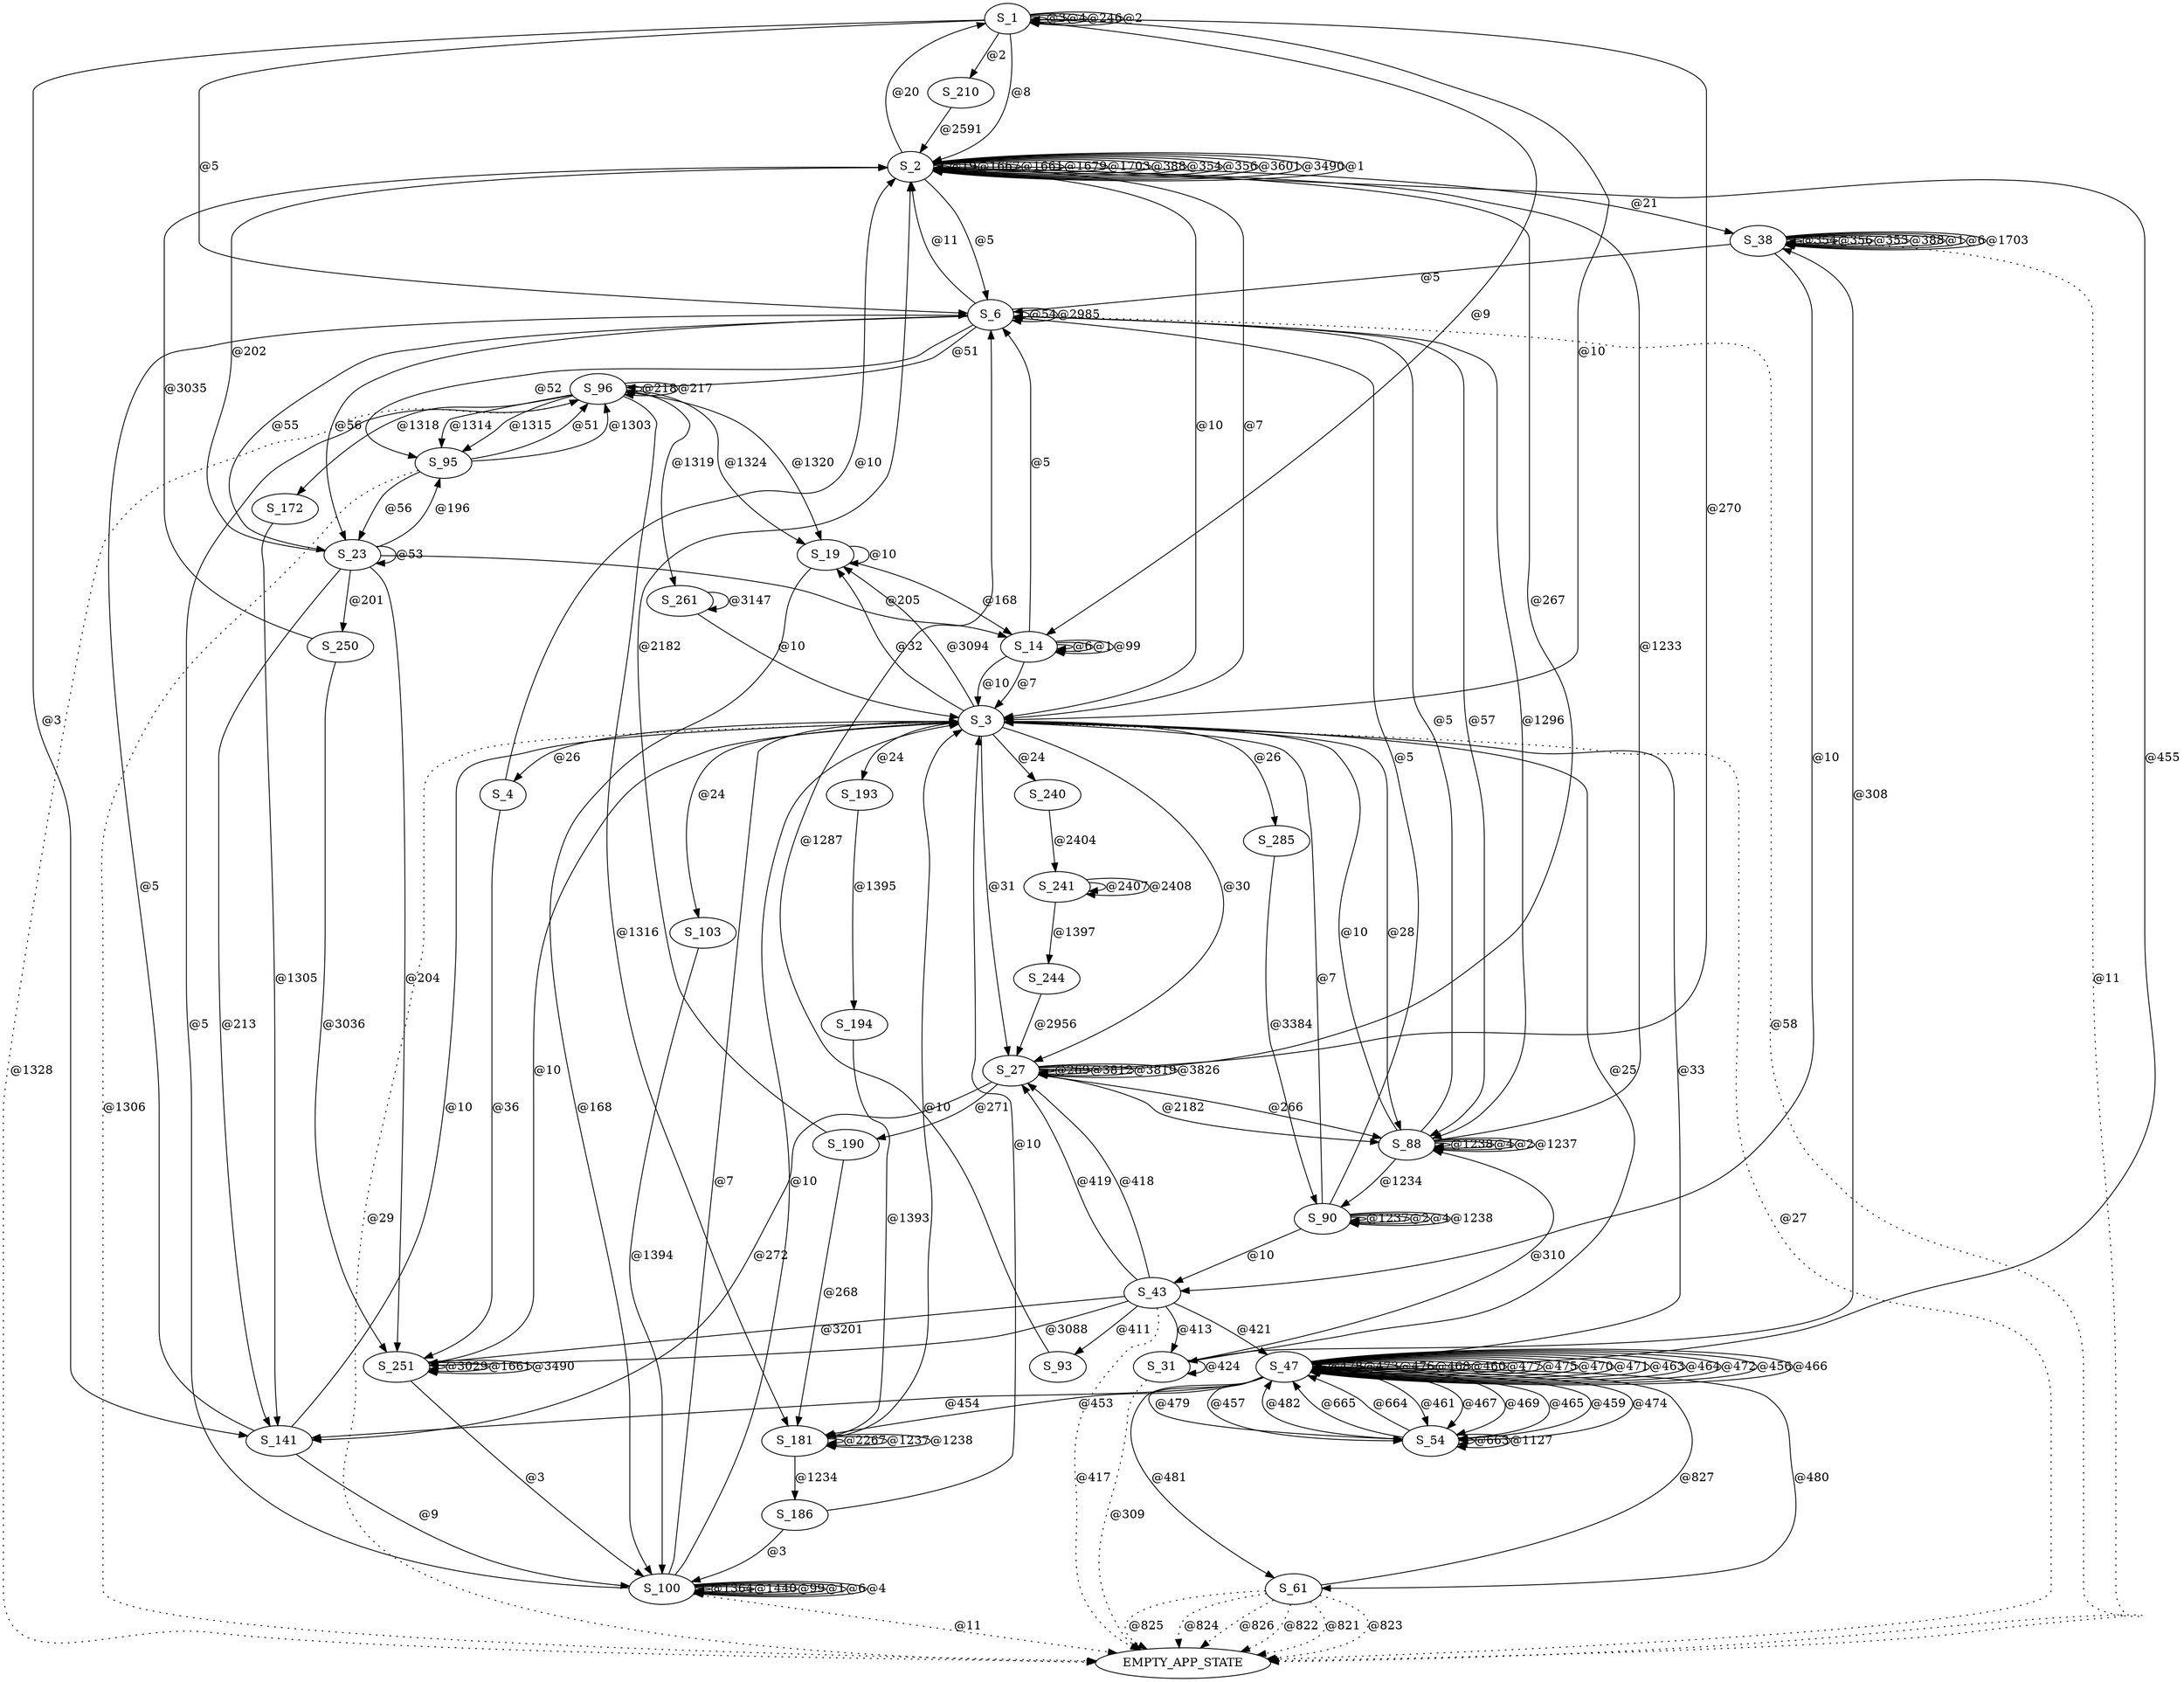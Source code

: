 digraph graphtest {
  S_1 -> S_2  [ label="@8"] ;
  S_1 -> S_1  [ label="@3"] ;
  S_1 -> S_1  [ label="@4"] ;
  S_1 -> S_14  [ label="@9"] ;
  S_1 -> S_1  [ label="@246"] ;
  S_1 -> S_3  [ label="@10"] ;
  S_1 -> S_1  [ label="@2"] ;
  S_1 -> S_6  [ label="@5"] ;
  S_1 -> S_141  [ label="@3"] ;
  S_1 -> S_210  [ label="@2"] ;
  S_2 -> S_3  [ label="@10"] ;
  S_2 -> S_6  [ label="@5"] ;
  S_2 -> S_3  [ label="@7"] ;
  S_2 -> S_2  [ label="@19"] ;
  S_2 -> S_38  [ label="@21"] ;
  S_2 -> S_1  [ label="@20"] ;
  S_2 -> S_2  [ label="@1667"] ;
  S_2 -> S_2  [ label="@1661"] ;
  S_2 -> S_2  [ label="@1679"] ;
  S_2 -> S_2  [ label="@1703"] ;
  S_2 -> S_2  [ label="@388"] ;
  S_2 -> S_2  [ label="@354"] ;
  S_2 -> S_2  [ label="@356"] ;
  S_2 -> S_2  [ label="@3601"] ;
  S_2 -> S_2  [ label="@3490"] ;
  S_2 -> S_2  [ label="@1"] ;
  S_3 -> S_4  [ label="@26"] ;
  S_3 -> EMPTY_APP_STATE  [ style=dotted,label="@29"] ;
  S_3 -> S_19  [ label="@32"] ;
  S_3 -> S_27  [ label="@31"] ;
  S_3 -> S_31  [ label="@25"] ;
  S_3 -> S_88  [ label="@28"] ;
  S_3 -> S_103  [ label="@24"] ;
  S_3 -> S_47  [ label="@33"] ;
  S_3 -> EMPTY_APP_STATE  [ style=dotted,label="@27"] ;
  S_3 -> S_27  [ label="@30"] ;
  S_3 -> S_193  [ label="@24"] ;
  S_3 -> S_240  [ label="@24"] ;
  S_3 -> S_19  [ label="@3094"] ;
  S_3 -> S_285  [ label="@26"] ;
  S_4 -> S_2  [ label="@10"] ;
  S_4 -> S_251  [ label="@36"] ;
  S_6 -> S_2  [ label="@11"] ;
  S_6 -> S_23  [ label="@56"] ;
  S_6 -> S_95  [ label="@52"] ;
  S_6 -> S_88  [ label="@57"] ;
  S_6 -> EMPTY_APP_STATE  [ style=dotted,label="@58"] ;
  S_6 -> S_88  [ label="@1296"] ;
  S_6 -> S_23  [ label="@55"] ;
  S_6 -> S_6  [ label="@54"] ;
  S_6 -> S_96  [ label="@51"] ;
  S_6 -> S_6  [ label="@2985"] ;
  S_14 -> S_14  [ label="@6"] ;
  S_14 -> S_14  [ label="@1"] ;
  S_14 -> S_14  [ label="@99"] ;
  S_14 -> S_3  [ label="@10"] ;
  S_14 -> S_6  [ label="@5"] ;
  S_14 -> S_3  [ label="@7"] ;
  S_19 -> S_19  [ label="@10"] ;
  S_19 -> S_14  [ label="@168"] ;
  S_19 -> S_100  [ label="@168"] ;
  S_23 -> S_23  [ label="@53"] ;
  S_23 -> S_14  [ label="@205"] ;
  S_23 -> S_2  [ label="@202"] ;
  S_23 -> S_141  [ label="@213"] ;
  S_23 -> S_95  [ label="@196"] ;
  S_23 -> S_250  [ label="@201"] ;
  S_23 -> S_251  [ label="@204"] ;
  S_27 -> S_1  [ label="@270"] ;
  S_27 -> S_141  [ label="@272"] ;
  S_27 -> S_27  [ label="@269"] ;
  S_27 -> S_190  [ label="@271"] ;
  S_27 -> S_88  [ label="@266"] ;
  S_27 -> S_88  [ label="@2182"] ;
  S_27 -> S_2  [ label="@267"] ;
  S_27 -> S_27  [ label="@3812"] ;
  S_27 -> S_27  [ label="@3819"] ;
  S_27 -> S_27  [ label="@3826"] ;
  S_31 -> EMPTY_APP_STATE  [ style=dotted,label="@309"] ;
  S_31 -> S_38  [ label="@308"] ;
  S_31 -> S_31  [ label="@424"] ;
  S_31 -> S_88  [ label="@310"] ;
  S_38 -> S_38  [ label="@354"] ;
  S_38 -> S_38  [ label="@356"] ;
  S_38 -> S_38  [ label="@353"] ;
  S_38 -> S_38  [ label="@388"] ;
  S_38 -> S_43  [ label="@10"] ;
  S_38 -> S_38  [ label="@1"] ;
  S_38 -> S_38  [ label="@6"] ;
  S_38 -> EMPTY_APP_STATE  [ style=dotted,label="@11"] ;
  S_38 -> S_6  [ label="@5"] ;
  S_38 -> S_38  [ label="@1703"] ;
  S_43 -> S_31  [ label="@413"] ;
  S_43 -> S_47  [ label="@421"] ;
  S_43 -> EMPTY_APP_STATE  [ style=dotted,label="@417"] ;
  S_43 -> S_93  [ label="@411"] ;
  S_43 -> S_251  [ label="@3088"] ;
  S_43 -> S_251  [ label="@3201"] ;
  S_43 -> S_27  [ label="@419"] ;
  S_43 -> S_27  [ label="@418"] ;
  S_47 -> S_47  [ label="@478"] ;
  S_47 -> S_47  [ label="@473"] ;
  S_47 -> S_47  [ label="@476"] ;
  S_47 -> S_47  [ label="@468"] ;
  S_47 -> S_47  [ label="@460"] ;
  S_47 -> S_47  [ label="@477"] ;
  S_47 -> S_54  [ label="@461"] ;
  S_47 -> S_54  [ label="@467"] ;
  S_47 -> S_47  [ label="@475"] ;
  S_47 -> S_47  [ label="@470"] ;
  S_47 -> S_47  [ label="@471"] ;
  S_47 -> S_61  [ label="@480"] ;
  S_47 -> S_54  [ label="@469"] ;
  S_47 -> S_47  [ label="@463"] ;
  S_47 -> S_47  [ label="@464"] ;
  S_47 -> S_47  [ label="@472"] ;
  S_47 -> S_54  [ label="@465"] ;
  S_47 -> S_54  [ label="@459"] ;
  S_47 -> S_54  [ label="@474"] ;
  S_47 -> S_54  [ label="@479"] ;
  S_47 -> S_54  [ label="@457"] ;
  S_47 -> S_2  [ label="@455"] ;
  S_47 -> S_47  [ label="@456"] ;
  S_47 -> S_61  [ label="@481"] ;
  S_47 -> S_47  [ label="@466"] ;
  S_47 -> S_141  [ label="@454"] ;
  S_47 -> S_181  [ label="@453"] ;
  S_54 -> S_47  [ label="@482"] ;
  S_54 -> S_47  [ label="@665"] ;
  S_54 -> S_47  [ label="@664"] ;
  S_54 -> S_54  [ label="@663"] ;
  S_54 -> S_54  [ label="@1127"] ;
  S_61 -> S_47  [ label="@827"] ;
  S_61 -> EMPTY_APP_STATE  [ style=dotted,label="@825"] ;
  S_61 -> EMPTY_APP_STATE  [ style=dotted,label="@824"] ;
  S_61 -> EMPTY_APP_STATE  [ style=dotted,label="@826"] ;
  S_61 -> EMPTY_APP_STATE  [ style=dotted,label="@822"] ;
  S_61 -> EMPTY_APP_STATE  [ style=dotted,label="@821"] ;
  S_61 -> EMPTY_APP_STATE  [ style=dotted,label="@823"] ;
  S_88 -> S_88  [ label="@1238"] ;
  S_88 -> S_90  [ label="@1234"] ;
  S_88 -> S_2  [ label="@1233"] ;
  S_88 -> S_88  [ label="@4"] ;
  S_88 -> S_88  [ label="@2"] ;
  S_88 -> S_88  [ label="@1237"] ;
  S_88 -> S_3  [ label="@10"] ;
  S_88 -> S_6  [ label="@5"] ;
  S_90 -> S_90  [ label="@1237"] ;
  S_90 -> S_43  [ label="@10"] ;
  S_90 -> S_90  [ label="@2"] ;
  S_90 -> S_90  [ label="@4"] ;
  S_90 -> S_3  [ label="@7"] ;
  S_90 -> S_90  [ label="@1238"] ;
  S_90 -> S_6  [ label="@5"] ;
  S_93 -> S_6  [ label="@1287"] ;
  S_95 -> S_96  [ label="@51"] ;
  S_95 -> S_96  [ label="@1303"] ;
  S_95 -> EMPTY_APP_STATE  [ style=dotted,label="@1306"] ;
  S_95 -> S_23  [ label="@56"] ;
  S_96 -> S_96  [ label="@218"] ;
  S_96 -> S_19  [ label="@1320"] ;
  S_96 -> S_19  [ label="@1324"] ;
  S_96 -> S_96  [ label="@217"] ;
  S_96 -> EMPTY_APP_STATE  [ style=dotted,label="@1328"] ;
  S_96 -> S_172  [ label="@1318"] ;
  S_96 -> S_181  [ label="@1316"] ;
  S_96 -> S_95  [ label="@1314"] ;
  S_96 -> S_261  [ label="@1319"] ;
  S_96 -> S_95  [ label="@1315"] ;
  S_100 -> S_100  [ label="@1364"] ;
  S_100 -> S_3  [ label="@7"] ;
  S_100 -> S_96  [ label="@5"] ;
  S_100 -> S_100  [ label="@1440"] ;
  S_100 -> S_100  [ label="@99"] ;
  S_100 -> S_3  [ label="@10"] ;
  S_100 -> S_100  [ label="@1"] ;
  S_100 -> S_100  [ label="@6"] ;
  S_100 -> S_100  [ label="@4"] ;
  S_100 -> EMPTY_APP_STATE  [ style=dotted,label="@11"] ;
  S_103 -> S_100  [ label="@1394"] ;
  S_141 -> S_100  [ label="@9"] ;
  S_141 -> S_6  [ label="@5"] ;
  S_141 -> S_3  [ label="@10"] ;
  S_172 -> S_141  [ label="@1305"] ;
  S_181 -> S_181  [ label="@2267"] ;
  S_181 -> S_181  [ label="@1237"] ;
  S_181 -> S_181  [ label="@1238"] ;
  S_181 -> S_186  [ label="@1234"] ;
  S_181 -> S_3  [ label="@10"] ;
  S_186 -> S_3  [ label="@10"] ;
  S_186 -> S_100  [ label="@3"] ;
  S_190 -> S_181  [ label="@268"] ;
  S_190 -> S_2  [ label="@2182"] ;
  S_193 -> S_194  [ label="@1395"] ;
  S_194 -> S_181  [ label="@1393"] ;
  S_210 -> S_2  [ label="@2591"] ;
  S_240 -> S_241  [ label="@2404"] ;
  S_241 -> S_241  [ label="@2407"] ;
  S_241 -> S_241  [ label="@2408"] ;
  S_241 -> S_244  [ label="@1397"] ;
  S_244 -> S_27  [ label="@2956"] ;
  S_250 -> S_251  [ label="@3036"] ;
  S_250 -> S_2  [ label="@3035"] ;
  S_251 -> S_251  [ label="@3029"] ;
  S_251 -> S_3  [ label="@10"] ;
  S_251 -> S_251  [ label="@1661"] ;
  S_251 -> S_100  [ label="@3"] ;
  S_251 -> S_251  [ label="@3490"] ;
  S_261 -> S_261  [ label="@3147"] ;
  S_261 -> S_3  [ label="@10"] ;
  S_285 -> S_90  [ label="@3384"] ;
}